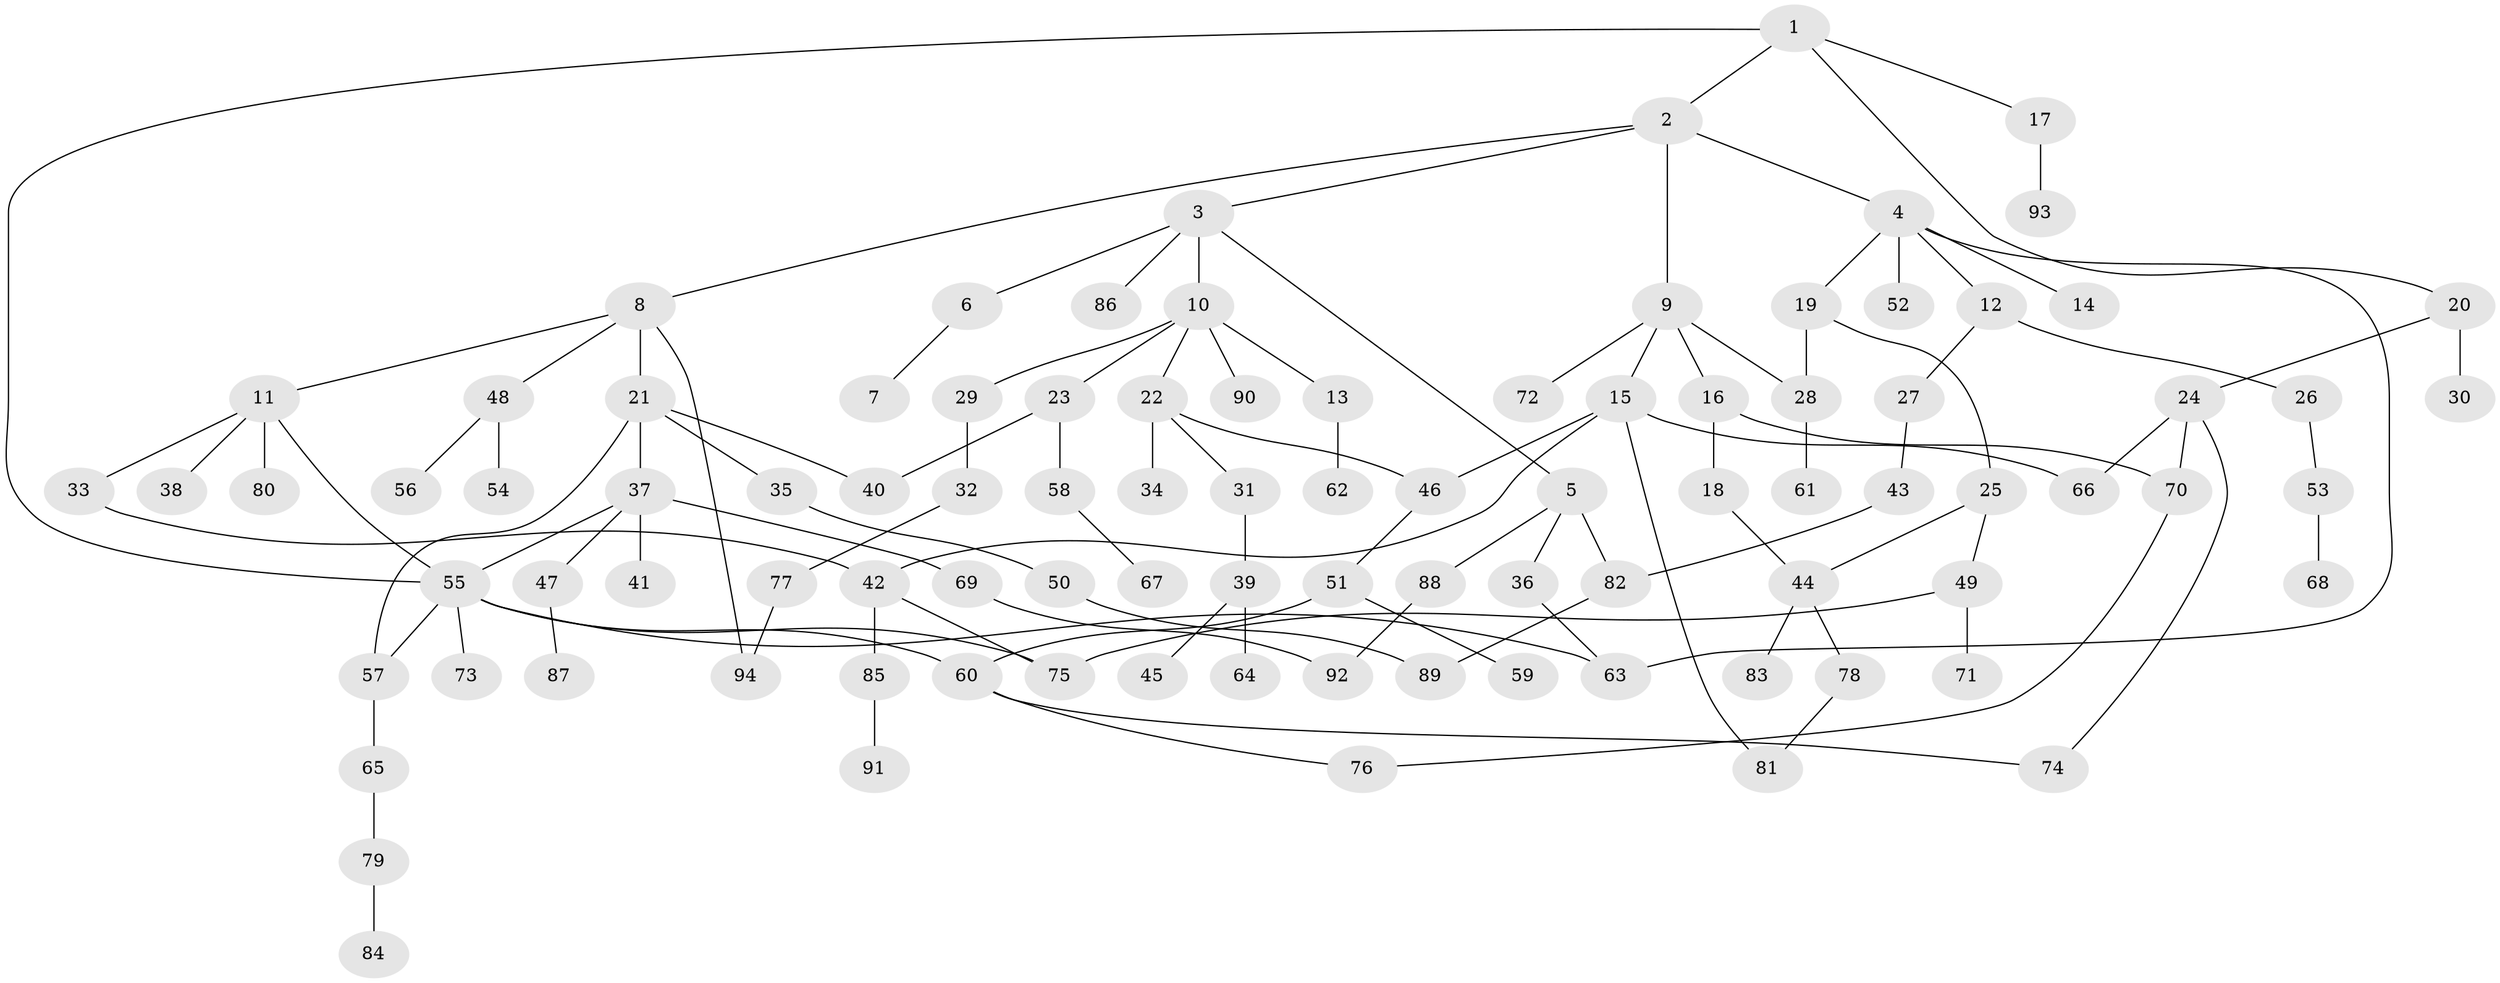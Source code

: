 // coarse degree distribution, {10: 0.01639344262295082, 9: 0.01639344262295082, 4: 0.13114754098360656, 1: 0.3442622950819672, 6: 0.04918032786885246, 5: 0.06557377049180328, 3: 0.13114754098360656, 2: 0.2459016393442623}
// Generated by graph-tools (version 1.1) at 2025/23/03/03/25 07:23:33]
// undirected, 94 vertices, 115 edges
graph export_dot {
graph [start="1"]
  node [color=gray90,style=filled];
  1;
  2;
  3;
  4;
  5;
  6;
  7;
  8;
  9;
  10;
  11;
  12;
  13;
  14;
  15;
  16;
  17;
  18;
  19;
  20;
  21;
  22;
  23;
  24;
  25;
  26;
  27;
  28;
  29;
  30;
  31;
  32;
  33;
  34;
  35;
  36;
  37;
  38;
  39;
  40;
  41;
  42;
  43;
  44;
  45;
  46;
  47;
  48;
  49;
  50;
  51;
  52;
  53;
  54;
  55;
  56;
  57;
  58;
  59;
  60;
  61;
  62;
  63;
  64;
  65;
  66;
  67;
  68;
  69;
  70;
  71;
  72;
  73;
  74;
  75;
  76;
  77;
  78;
  79;
  80;
  81;
  82;
  83;
  84;
  85;
  86;
  87;
  88;
  89;
  90;
  91;
  92;
  93;
  94;
  1 -- 2;
  1 -- 17;
  1 -- 20;
  1 -- 55;
  2 -- 3;
  2 -- 4;
  2 -- 8;
  2 -- 9;
  3 -- 5;
  3 -- 6;
  3 -- 10;
  3 -- 86;
  4 -- 12;
  4 -- 14;
  4 -- 19;
  4 -- 52;
  4 -- 63;
  5 -- 36;
  5 -- 88;
  5 -- 82;
  6 -- 7;
  8 -- 11;
  8 -- 21;
  8 -- 48;
  8 -- 94;
  9 -- 15;
  9 -- 16;
  9 -- 72;
  9 -- 28;
  10 -- 13;
  10 -- 22;
  10 -- 23;
  10 -- 29;
  10 -- 90;
  11 -- 33;
  11 -- 38;
  11 -- 55;
  11 -- 80;
  12 -- 26;
  12 -- 27;
  13 -- 62;
  15 -- 42;
  15 -- 46;
  15 -- 66;
  15 -- 81;
  16 -- 18;
  16 -- 70;
  17 -- 93;
  18 -- 44;
  19 -- 25;
  19 -- 28;
  20 -- 24;
  20 -- 30;
  21 -- 35;
  21 -- 37;
  21 -- 57;
  21 -- 40;
  22 -- 31;
  22 -- 34;
  22 -- 46;
  23 -- 40;
  23 -- 58;
  24 -- 70;
  24 -- 66;
  24 -- 74;
  25 -- 44;
  25 -- 49;
  26 -- 53;
  27 -- 43;
  28 -- 61;
  29 -- 32;
  31 -- 39;
  32 -- 77;
  33 -- 42;
  35 -- 50;
  36 -- 63;
  37 -- 41;
  37 -- 47;
  37 -- 69;
  37 -- 55;
  39 -- 45;
  39 -- 64;
  42 -- 75;
  42 -- 85;
  43 -- 82;
  44 -- 78;
  44 -- 83;
  46 -- 51;
  47 -- 87;
  48 -- 54;
  48 -- 56;
  49 -- 71;
  49 -- 75;
  50 -- 89;
  51 -- 59;
  51 -- 60;
  53 -- 68;
  55 -- 60;
  55 -- 63;
  55 -- 73;
  55 -- 75;
  55 -- 57;
  57 -- 65;
  58 -- 67;
  60 -- 74;
  60 -- 76;
  65 -- 79;
  69 -- 92;
  70 -- 76;
  77 -- 94;
  78 -- 81;
  79 -- 84;
  82 -- 89;
  85 -- 91;
  88 -- 92;
}
